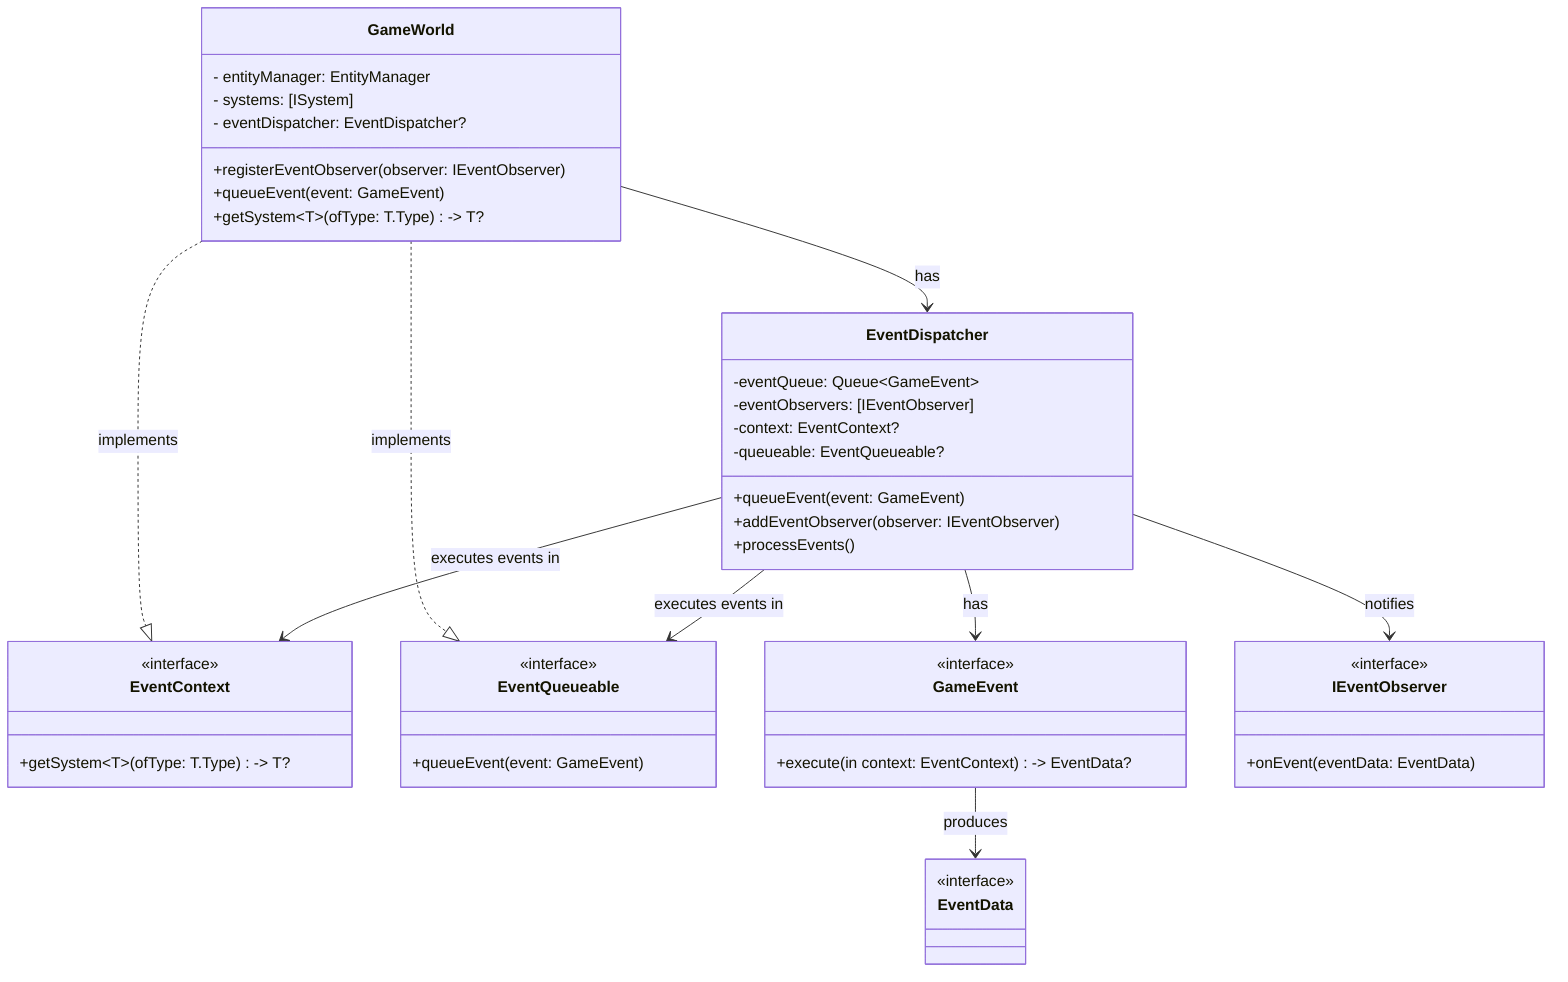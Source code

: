 classDiagram
    class GameWorld {
        - entityManager: EntityManager
        - systems: [ISystem]
        - eventDispatcher: EventDispatcher?
        +registerEventObserver(observer: IEventObserver)
        +queueEvent(event: GameEvent)
        +getSystem~T~(ofType: T.Type) -> T?
    }
    
    class EventDispatcher {
        -eventQueue: Queue~GameEvent~
        -eventObservers: [IEventObserver]
        -context: EventContext?
        -queueable: EventQueueable?
        +queueEvent(event: GameEvent)
        +addEventObserver(observer: IEventObserver)
        +processEvents()
    }

    class EventContext {
        <<interface>>
        +getSystem~T~(ofType: T.Type) -> T?
    }
    
    class EventQueueable {
        <<interface>>
        +queueEvent(event: GameEvent)
    }
    
    class GameEvent {
        <<interface>>
        +execute(in context: EventContext) -> EventData?
    }
    
    class EventData {
        <<interface>>
    }
    
    class IEventObserver {
        <<interface>>
        +onEvent(eventData: EventData)
    }

    %% Relationships
    GameWorld ..|> EventContext : implements
    GameWorld ..|> EventQueueable : implements
    GameWorld --> EventDispatcher : has
    EventDispatcher --> EventContext : executes events in
    EventDispatcher --> EventQueueable : executes events in
    EventDispatcher --> GameEvent : has
    
    GameEvent --> EventData : produces
    EventDispatcher --> IEventObserver : notifies